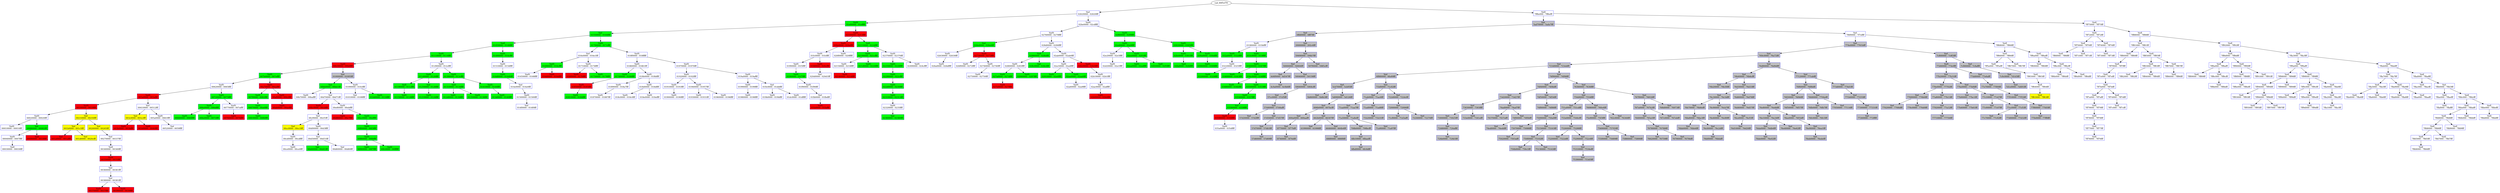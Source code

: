 /* Pid:   1028 */
digraph processtree {
graph [rankdir = "TB"];
vad_80f5cf78 -> vad_ff157280
vad_ff157280 [label = "{ Vad \n02620000 - 02620fff }"shape = "record" color = "blue" style = "filled" fillcolor = "white"];
vad_ff157280 -> vad_ff29d378
vad_ff29d378 [label = "{ VadS\n01e00000 - 01efffff }"shape = "record" color = "blue" style = "filled" fillcolor = "green"];
vad_ff29d378 -> vad_ff22dd50
vad_ff22dd50 [label = "{ Vad \n01550000 - 0164ffff }"shape = "record" color = "blue" style = "filled" fillcolor = "green"];
vad_ff22dd50 -> vad_80fccb40
vad_80fccb40 [label = "{ Vadl\n01450000 - 0148ffff }"shape = "record" color = "blue" style = "filled" fillcolor = "green"];
vad_80fccb40 -> vad_80f647c8
vad_80f647c8 [label = "{ VadS\n01110000 - 0114ffff }"shape = "record" color = "blue" style = "filled" fillcolor = "green"];
vad_80f647c8 -> vad_ff395f40
vad_ff395f40 [label = "{ VadS\n00b30000 - 00b6ffff }"shape = "record" color = "blue" style = "filled" fillcolor = "red"];
vad_ff395f40 -> vad_80f28098
vad_80f28098 [label = "{ VadS\n007b0000 - 007effff }"shape = "record" color = "blue" style = "filled" fillcolor = "green"];
vad_80f28098 -> vad_80f30b90
vad_80f30b90 [label = "{ VadS\n00620000 - 0065ffff }"shape = "record" color = "blue" style = "filled" fillcolor = "white"];
vad_80f30b90 -> vad_810045d8
vad_810045d8 [label = "{ VadS\n003a0000 - 003affff }"shape = "record" color = "blue" style = "filled" fillcolor = "red"];
vad_810045d8 -> vad_80f79278
vad_80f79278 [label = "{ VadS\n00190000 - 0019ffff }"shape = "record" color = "blue" style = "filled" fillcolor = "red"];
vad_80f79278 -> vad_80f66288
vad_80f66288 [label = "{ VadS\n00020000 - 00020fff }"shape = "record" color = "blue" style = "filled" fillcolor = "white"];
vad_80f66288 -> vad_80f664a0
vad_80f664a0 [label = "{ VadS\n00010000 - 00010fff }"shape = "record" color = "blue" style = "filled" fillcolor = "white"];
vad_80f66288 -> vad_ff2a3c18
vad_ff2a3c18 [label = "{ Vad \n00080000 - 00082fff }"shape = "record" color = "blue" style = "filled" fillcolor = "green"];
vad_ff2a3c18 -> vad_80f66720
vad_80f66720 [label = "{ VadS\n00040000 - 0007ffff }"shape = "record" color = "blue" style = "filled" fillcolor = "white"];
vad_80f66720 -> vad_ff200e10
vad_ff200e10 [label = "{ Vadl\n00030000 - 00030fff }"shape = "record" color = "blue" style = "filled" fillcolor = "white"];
vad_ff2a3c18 -> vad_ff36d608
vad_ff36d608 [label = "{ Vadl\n00090000 - 0018ffff }"shape = "record" color = "blue" style = "filled" fillcolor = "red"];
vad_80f79278 -> vad_ff1f2bf0
vad_ff1f2bf0 [label = "{ Vad \n00210000 - 00250fff }"shape = "record" color = "blue" style = "filled" fillcolor = "yellow"];
vad_ff1f2bf0 -> vad_ff1f2d00
vad_ff1f2d00 [label = "{ Vad \n001b0000 - 001c5fff }"shape = "record" color = "blue" style = "filled" fillcolor = "yellow"];
vad_ff1f2d00 -> vad_80f75380
vad_80f75380 [label = "{ Vad \n001a0000 - 001affff }"shape = "record" color = "blue" style = "filled" fillcolor = "red"];
vad_ff1f2d00 -> vad_ff1f2cd0
vad_ff1f2cd0 [label = "{ Vad \n001d0000 - 0020cfff }"shape = "record" color = "blue" style = "filled" fillcolor = "yellow"];
vad_ff1f2bf0 -> vad_ff1f2bc0
vad_ff1f2bc0 [label = "{ Vad \n00260000 - 00265fff }"shape = "record" color = "blue" style = "filled" fillcolor = "yellow"];
vad_ff1f2bc0 -> vad_ff200fd8
vad_ff200fd8 [label = "{ Vad \n00270000 - 00337fff }"shape = "record" color = "blue" style = "filled" fillcolor = "white"];
vad_ff200fd8 -> vad_ff200d90
vad_ff200d90 [label = "{ Vadl\n00340000 - 00340fff }"shape = "record" color = "blue" style = "filled" fillcolor = "white"];
vad_ff200d90 -> vad_80f79b38
vad_80f79b38 [label = "{ VadS\n00350000 - 0035ffff }"shape = "record" color = "blue" style = "filled" fillcolor = "red"];
vad_80f79b38 -> vad_ff200ba8
vad_ff200ba8 [label = "{ Vad \n00360000 - 00361fff }"shape = "record" color = "blue" style = "filled" fillcolor = "white"];
vad_ff200ba8 -> vad_ff207de8
vad_ff207de8 [label = "{ Vad \n00380000 - 00381fff }"shape = "record" color = "blue" style = "filled" fillcolor = "white"];
vad_ff207de8 -> vad_80f79820
vad_80f79820 [label = "{ VadS\n00370000 - 0037ffff }"shape = "record" color = "blue" style = "filled" fillcolor = "red"];
vad_ff207de8 -> vad_810c9fc0
vad_810c9fc0 [label = "{ VadS\n00390000 - 0039ffff }"shape = "record" color = "blue" style = "filled" fillcolor = "red"];
vad_810045d8 -> vad_ff200fa8
vad_ff200fa8 [label = "{ Vad \n00410000 - 00512fff }"shape = "record" color = "blue" style = "filled" fillcolor = "white"];
vad_ff200fa8 -> vad_ff200e50
vad_ff200e50 [label = "{ Vad \n003c0000 - 003c2fff }"shape = "record" color = "blue" style = "filled" fillcolor = "yellow"];
vad_ff200e50 -> vad_81004400
vad_81004400 [label = "{ VadS\n003b0000 - 003bffff }"shape = "record" color = "blue" style = "filled" fillcolor = "red"];
vad_ff200e50 -> vad_81004398
vad_81004398 [label = "{ VadS\n003d0000 - 0040ffff }"shape = "record" color = "blue" style = "filled" fillcolor = "red"];
vad_ff200fa8 -> vad_80f66148
vad_80f66148 [label = "{ VadS\n005a0000 - 0061ffff }"shape = "record" color = "blue" style = "filled" fillcolor = "white"];
vad_80f66148 -> vad_ff200d48
vad_ff200d48 [label = "{ Vad \n00520000 - 0059ffff }"shape = "record" color = "blue" style = "filled" fillcolor = "white"];
vad_80f30b90 -> vad_80ef8ad0
vad_80ef8ad0 [label = "{ VadS\n00720000 - 0075ffff }"shape = "record" color = "blue" style = "filled" fillcolor = "green"];
vad_80ef8ad0 -> vad_80f304f0
vad_80f304f0 [label = "{ VadS\n006a0000 - 006dffff }"shape = "record" color = "blue" style = "filled" fillcolor = "green"];
vad_80f304f0 -> vad_80f30708
vad_80f30708 [label = "{ VadS\n00660000 - 0069ffff }"shape = "record" color = "blue" style = "filled" fillcolor = "green"];
vad_80f304f0 -> vad_810276a8
vad_810276a8 [label = "{ VadS\n006e0000 - 0071ffff }"shape = "record" color = "blue" style = "filled" fillcolor = "green"];
vad_80ef8ad0 -> vad_80f2a830
vad_80f2a830 [label = "{ VadS\n00770000 - 007affff }"shape = "record" color = "blue" style = "filled" fillcolor = "white"];
vad_80f2a830 -> vad_80f63228
vad_80f63228 [label = "{ VadS\n00760000 - 0076ffff }"shape = "record" color = "blue" style = "filled" fillcolor = "red"];
vad_80f28098 -> vad_80fee180
vad_80fee180 [label = "{ VadS\n00a70000 - 00aaffff }"shape = "record" color = "blue" style = "filled" fillcolor = "red"];
vad_80fee180 -> vad_80fa5108
vad_80fa5108 [label = "{ VadS\n007f0000 - 0082ffff }"shape = "record" color = "blue" style = "filled" fillcolor = "green"];
vad_80fa5108 -> vad_ff3a6108
vad_ff3a6108 [label = "{ VadS\n00870000 - 00a6ffff }"shape = "record" color = "blue" style = "filled" fillcolor = "green"];
vad_ff3a6108 -> vad_ff3801e0
vad_ff3801e0 [label = "{ VadS\n00830000 - 0086ffff }"shape = "record" color = "blue" style = "filled" fillcolor = "green"];
vad_80fee180 -> vad_80fa8448
vad_80fa8448 [label = "{ VadS\n00af0000 - 00b2ffff }"shape = "record" color = "blue" style = "filled" fillcolor = "red"];
vad_80fa8448 -> vad_80fcf5f0
vad_80fcf5f0 [label = "{ VadS\n00ab0000 - 00aeffff }"shape = "record" color = "blue" style = "filled" fillcolor = "red"];
vad_ff395f40 -> vad_ff2a3ab0
vad_ff2a3ab0 [label = "{ Vad \n01000000 - 01005fff }"shape = "record" color = "blue" style = "filled" fillcolor = "gray"];
vad_ff2a3ab0 -> vad_ff210da8
vad_ff210da8 [label = "{ Vad \n00bb0000 - 00bb1fff }"shape = "record" color = "blue" style = "filled" fillcolor = "green"];
vad_ff210da8 -> vad_80fa3460
vad_80fa3460 [label = "{ VadS\n00b70000 - 00baffff }"shape = "record" color = "blue" style = "filled" fillcolor = "white"];
vad_ff210da8 -> vad_ff209b20
vad_ff209b20 [label = "{ Vad \n00d70000 - 00d71fff }"shape = "record" color = "blue" style = "filled" fillcolor = "white"];
vad_ff209b20 -> vad_ff291210
vad_ff291210 [label = "{ VadS\n00bc0000 - 00cbffff }"shape = "record" color = "blue" style = "filled" fillcolor = "red"];
vad_ff291210 -> vad_ff210810
vad_ff210810 [label = "{ Vad \n00cf0000 - 00cf1fff }"shape = "record" color = "blue" style = "filled" fillcolor = "white"];
vad_ff210810 -> vad_ff1f5660
vad_ff1f5660 [label = "{ Vad \n00cc0000 - 00cc5fff }"shape = "record" color = "blue" style = "filled" fillcolor = "yellow"];
vad_ff1f5660 -> vad_ff3c0d78
vad_ff3c0d78 [label = "{ VadS\n00cd0000 - 00cdffff }"shape = "record" color = "blue" style = "filled" fillcolor = "white"];
vad_ff3c0d78 -> vad_81027d40
vad_81027d40 [label = "{ VadS\n00ce0000 - 00ce0fff }"shape = "record" color = "blue" style = "filled" fillcolor = "white"];
vad_ff210810 -> vad_ff3a20f0
vad_ff3a20f0 [label = "{ VadS\n00d00000 - 00d3ffff }"shape = "record" color = "blue" style = "filled" fillcolor = "white"];
vad_ff3a20f0 -> vad_ff3b7cb0
vad_ff3b7cb0 [label = "{ Vad \n00d50000 - 00d51fff }"shape = "record" color = "blue" style = "filled" fillcolor = "white"];
vad_ff3b7cb0 -> vad_80f67448
vad_80f67448 [label = "{ Vad \n00d40000 - 00d41fff }"shape = "record" color = "blue" style = "filled" fillcolor = "green"];
vad_ff3b7cb0 -> vad_80fce670
vad_80fce670 [label = "{ Vad \n00d60000 - 00d60fff }"shape = "record" color = "blue" style = "filled" fillcolor = "white"];
vad_ff209b20 -> vad_80ff0c48
vad_80ff0c48 [label = "{ VadS\n00e80000 - 00ebffff }"shape = "record" color = "blue" style = "filled" fillcolor = "white"];
vad_80ff0c48 -> vad_80faa890
vad_80faa890 [label = "{ VadS\n00d80000 - 00e7ffff }"shape = "record" color = "blue" style = "filled" fillcolor = "red"];
vad_80ff0c48 -> vad_ff39db38
vad_ff39db38 [label = "{ VadS\n00ec0000 - 00efffff }"shape = "record" color = "blue" style = "filled" fillcolor = "green"];
vad_ff39db38 -> vad_ff2ac760
vad_ff2ac760 [label = "{ VadS\n00f00000 - 00f3ffff }"shape = "record" color = "blue" style = "filled" fillcolor = "green"];
vad_ff2ac760 -> vad_ff2ab430
vad_ff2ab430 [label = "{ VadS\n00f80000 - 00fbffff }"shape = "record" color = "blue" style = "filled" fillcolor = "green"];
vad_ff2ab430 -> vad_ff278ac8
vad_ff278ac8 [label = "{ VadS\n00f40000 - 00f7ffff }"shape = "record" color = "blue" style = "filled" fillcolor = "green"];
vad_ff2ab430 -> vad_ff3b2b38
vad_ff3b2b38 [label = "{ VadS\n00fc0000 - 00ffffff }"shape = "record" color = "blue" style = "filled" fillcolor = "green"];
vad_ff2a3ab0 -> vad_ff2ab678
vad_ff2ab678 [label = "{ VadS\n01090000 - 010cffff }"shape = "record" color = "blue" style = "filled" fillcolor = "white"];
vad_ff2ab678 -> vad_ff224290
vad_ff224290 [label = "{ Vad \n01010000 - 0108ffff }"shape = "record" color = "blue" style = "filled" fillcolor = "white"];
vad_ff2ab678 -> vad_80f0b8b0
vad_80f0b8b0 [label = "{ VadS\n010d0000 - 0110ffff }"shape = "record" color = "blue" style = "filled" fillcolor = "green"];
vad_80f647c8 -> vad_ff225ce0
vad_ff225ce0 [label = "{ VadS\n01290000 - 012cffff }"shape = "record" color = "blue" style = "filled" fillcolor = "white"];
vad_ff225ce0 -> vad_ff3b5538
vad_ff3b5538 [label = "{ VadS\n011d0000 - 0120ffff }"shape = "record" color = "blue" style = "filled" fillcolor = "green"];
vad_ff3b5538 -> vad_ff1d77d8
vad_ff1d77d8 [label = "{ Vadl\n01190000 - 011cffff }"shape = "record" color = "blue" style = "filled" fillcolor = "green"];
vad_ff1d77d8 -> vad_ff2acbb8
vad_ff2acbb8 [label = "{ VadS\n01150000 - 0118ffff }"shape = "record" color = "blue" style = "filled" fillcolor = "green"];
vad_ff3b5538 -> vad_ff1fecd0
vad_ff1fecd0 [label = "{ Vad \n01250000 - 0128ffff }"shape = "record" color = "blue" style = "filled" fillcolor = "green"];
vad_ff1fecd0 -> vad_ff25b628
vad_ff25b628 [label = "{ VadS\n01210000 - 0124ffff }"shape = "record" color = "blue" style = "filled" fillcolor = "green"];
vad_ff225ce0 -> vad_81027b00
vad_81027b00 [label = "{ VadS\n01390000 - 013cffff }"shape = "record" color = "blue" style = "filled" fillcolor = "green"];
vad_81027b00 -> vad_ff128eb8
vad_ff128eb8 [label = "{ Vadl\n01310000 - 0134ffff }"shape = "record" color = "blue" style = "filled" fillcolor = "green"];
vad_ff128eb8 -> vad_ff259720
vad_ff259720 [label = "{ VadS\n012d0000 - 0130ffff }"shape = "record" color = "blue" style = "filled" fillcolor = "green"];
vad_ff128eb8 -> vad_80f71f40
vad_80f71f40 [label = "{ VadS\n01350000 - 0138ffff }"shape = "record" color = "blue" style = "filled" fillcolor = "green"];
vad_81027b00 -> vad_80f09c78
vad_80f09c78 [label = "{ VadS\n01410000 - 0144ffff }"shape = "record" color = "blue" style = "filled" fillcolor = "green"];
vad_80f09c78 -> vad_ff397950
vad_ff397950 [label = "{ VadS\n013d0000 - 0140ffff }"shape = "record" color = "blue" style = "filled" fillcolor = "green"];
vad_80fccb40 -> vad_ff230628
vad_ff230628 [label = "{ VadS\n01490000 - 014cffff }"shape = "record" color = "blue" style = "filled" fillcolor = "green"];
vad_ff230628 -> vad_ff246628
vad_ff246628 [label = "{ VadS\n01510000 - 0154ffff }"shape = "record" color = "blue" style = "filled" fillcolor = "white"];
vad_ff246628 -> vad_ff213418
vad_ff213418 [label = "{ VadS\n014d0000 - 014d0fff }"shape = "record" color = "blue" style = "filled" fillcolor = "green"];
vad_ff213418 -> vad_ff148618
vad_ff148618 [label = "{ Vad \n014e0000 - 014e0fff }"shape = "record" color = "blue" style = "filled" fillcolor = "white"];
vad_ff148618 -> vad_ff20ae60
vad_ff20ae60 [label = "{ VadS\n01500000 - 01500fff }"shape = "record" color = "blue" style = "filled" fillcolor = "white"];
vad_ff20ae60 -> vad_ff1e3d70
vad_ff1e3d70 [label = "{ Vad \n014f0000 - 014f0fff }"shape = "record" color = "blue" style = "filled" fillcolor = "white"];
vad_ff22dd50 -> vad_ff37e1a8
vad_ff37e1a8 [label = "{ VadS\n01790000 - 017cffff }"shape = "record" color = "blue" style = "filled" fillcolor = "green"];
vad_ff37e1a8 -> vad_80f27500
vad_80f27500 [label = "{ Vad \n016e0000 - 016e1fff }"shape = "record" color = "blue" style = "filled" fillcolor = "white"];
vad_80f27500 -> vad_ff214200
vad_ff214200 [label = "{ VadS\n01690000 - 016cffff }"shape = "record" color = "blue" style = "filled" fillcolor = "green"];
vad_ff214200 -> vad_ff2424a8
vad_ff2424a8 [label = "{ VadS\n01650000 - 0168ffff }"shape = "record" color = "blue" style = "filled" fillcolor = "white"];
vad_ff214200 -> vad_80fa90d0
vad_80fa90d0 [label = "{ VadS\n016d0000 - 016dffff }"shape = "record" color = "blue" style = "filled" fillcolor = "red"];
vad_80f27500 -> vad_ff22d218
vad_ff22d218 [label = "{ VadS\n01710000 - 0174ffff }"shape = "record" color = "blue" style = "filled" fillcolor = "white"];
vad_ff22d218 -> vad_80f02dc8
vad_80f02dc8 [label = "{ VadS\n016f0000 - 0170ffff }"shape = "record" color = "blue" style = "filled" fillcolor = "red"];
vad_ff22d218 -> vad_ff263398
vad_ff263398 [label = "{ VadS\n01750000 - 0178ffff }"shape = "record" color = "blue" style = "filled" fillcolor = "green"];
vad_ff37e1a8 -> vad_ff241490
vad_ff241490 [label = "{ VadS\n018f0000 - 018fffff }"shape = "record" color = "blue" style = "filled" fillcolor = "white"];
vad_ff241490 -> vad_ff25d8b8
vad_ff25d8b8 [label = "{ VadS\n01860000 - 01861fff }"shape = "record" color = "blue" style = "filled" fillcolor = "white"];
vad_ff25d8b8 -> vad_ff249e78
vad_ff249e78 [label = "{ VadS\n017d0000 - 0180ffff }"shape = "record" color = "blue" style = "filled" fillcolor = "green"];
vad_ff249e78 -> vad_ff269628
vad_ff269628 [label = "{ VadS\n01850000 - 0185ffff }"shape = "record" color = "blue" style = "filled" fillcolor = "red"];
vad_ff269628 -> vad_ff3c54e0
vad_ff3c54e0 [label = "{ VadS\n01810000 - 0184ffff }"shape = "record" color = "blue" style = "filled" fillcolor = "green"];
vad_ff25d8b8 -> vad_ff247c48
vad_ff247c48 [label = "{ VadS\n018b0000 - 018bffff }"shape = "record" color = "blue" style = "filled" fillcolor = "white"];
vad_ff247c48 -> vad_ff268a50
vad_ff268a50 [label = "{ VadS\n01890000 - 018a7fff }"shape = "record" color = "blue" style = "filled" fillcolor = "white"];
vad_ff268a50 -> vad_ff269ed8
vad_ff269ed8 [label = "{ VadS\n01870000 - 01887fff }"shape = "record" color = "blue" style = "filled" fillcolor = "white"];
vad_ff247c48 -> vad_ff284ce0
vad_ff284ce0 [label = "{ VadS\n018d0000 - 018dffff }"shape = "record" color = "blue" style = "filled" fillcolor = "white"];
vad_ff284ce0 -> vad_ff23f8b8
vad_ff23f8b8 [label = "{ VadS\n018c0000 - 018c0fff }"shape = "record" color = "blue" style = "filled" fillcolor = "white"];
vad_ff284ce0 -> vad_ff2418f0
vad_ff2418f0 [label = "{ VadS\n018e0000 - 018effff }"shape = "record" color = "blue" style = "filled" fillcolor = "white"];
vad_ff241490 -> vad_ff280e78
vad_ff280e78 [label = "{ VadS\n01970000 - 01970fff }"shape = "record" color = "blue" style = "filled" fillcolor = "white"];
vad_ff280e78 -> vad_ff260398
vad_ff260398 [label = "{ VadS\n01920000 - 0192ffff }"shape = "record" color = "blue" style = "filled" fillcolor = "white"];
vad_ff260398 -> vad_ff242628
vad_ff242628 [label = "{ VadS\n01910000 - 0191ffff }"shape = "record" color = "blue" style = "filled" fillcolor = "white"];
vad_ff242628 -> vad_ff260ce0
vad_ff260ce0 [label = "{ VadS\n01900000 - 0190ffff }"shape = "record" color = "blue" style = "filled" fillcolor = "white"];
vad_ff260398 -> vad_ff275a50
vad_ff275a50 [label = "{ VadS\n01940000 - 01957fff }"shape = "record" color = "blue" style = "filled" fillcolor = "white"];
vad_ff275a50 -> vad_ff270490
vad_ff270490 [label = "{ VadS\n01930000 - 01931fff }"shape = "record" color = "blue" style = "filled" fillcolor = "white"];
vad_ff275a50 -> vad_ff276398
vad_ff276398 [label = "{ VadS\n01960000 - 0196ffff }"shape = "record" color = "blue" style = "filled" fillcolor = "white"];
vad_ff280e78 -> vad_ff277be8
vad_ff277be8 [label = "{ VadS\n019a0000 - 019affff }"shape = "record" color = "blue" style = "filled" fillcolor = "white"];
vad_ff277be8 -> vad_ff280398
vad_ff280398 [label = "{ VadS\n01990000 - 0199ffff }"shape = "record" color = "blue" style = "filled" fillcolor = "white"];
vad_ff280398 -> vad_ff280f38
vad_ff280f38 [label = "{ VadS\n01980000 - 0198ffff }"shape = "record" color = "blue" style = "filled" fillcolor = "white"];
vad_ff277be8 -> vad_ff2583b0
vad_ff2583b0 [label = "{ Vad \n019c0000 - 01dbffff }"shape = "record" color = "blue" style = "filled" fillcolor = "white"];
vad_ff2583b0 -> vad_ff276be8
vad_ff276be8 [label = "{ VadS\n019b0000 - 019bffff }"shape = "record" color = "blue" style = "filled" fillcolor = "white"];
vad_ff2583b0 -> vad_ff27a2f8
vad_ff27a2f8 [label = "{ VadS\n01dc0000 - 01dfffff }"shape = "record" color = "blue" style = "filled" fillcolor = "white"];
vad_ff29d378 -> vad_ff21b1a8
vad_ff21b1a8 [label = "{ VadS\n02100000 - 0213ffff }"shape = "record" color = "blue" style = "filled" fillcolor = "red"];
vad_ff21b1a8 -> vad_80f2d838
vad_80f2d838 [label = "{ VadS\n020e0000 - 020effff }"shape = "record" color = "blue" style = "filled" fillcolor = "red"];
vad_80f2d838 -> vad_ff2701a8
vad_ff2701a8 [label = "{ VadS\n01fc0000 - 01fcffff }"shape = "record" color = "blue" style = "filled" fillcolor = "white"];
vad_ff2701a8 -> vad_80f4e6f0
vad_80f4e6f0 [label = "{ VadS\n01f00000 - 01f3ffff }"shape = "record" color = "blue" style = "filled" fillcolor = "white"];
vad_80f4e6f0 -> vad_ff131b00
vad_ff131b00 [label = "{ VadS\n01f40000 - 01f7ffff }"shape = "record" color = "blue" style = "filled" fillcolor = "green"];
vad_ff131b00 -> vad_ff1442e8
vad_ff1442e8 [label = "{ VadS\n01f90000 - 01f90fff }"shape = "record" color = "blue" style = "filled" fillcolor = "white"];
vad_ff1442e8 -> vad_80f2d210
vad_80f2d210 [label = "{ Vad \n01fb0000 - 01fbdfff }"shape = "record" color = "blue" style = "filled" fillcolor = "white"];
vad_80f2d210 -> vad_81004880
vad_81004880 [label = "{ VadS\n01fa0000 - 01faffff }"shape = "record" color = "blue" style = "filled" fillcolor = "red"];
vad_ff2701a8 -> vad_ff202248
vad_ff202248 [label = "{ VadS\n01fd0000 - 020cffff }"shape = "record" color = "blue" style = "filled" fillcolor = "red"];
vad_ff202248 -> vad_ff1ea008
vad_ff1ea008 [label = "{ Vad \n020d0000 - 020d1fff }"shape = "record" color = "blue" style = "filled" fillcolor = "white"];
vad_80f2d838 -> vad_80f04ac0
vad_80f04ac0 [label = "{ VadS\n020f0000 - 020fffff }"shape = "record" color = "blue" style = "filled" fillcolor = "white"];
vad_ff21b1a8 -> vad_ff38e770
vad_ff38e770 [label = "{ Vadl\n02210000 - 0224ffff }"shape = "record" color = "blue" style = "filled" fillcolor = "green"];
vad_ff38e770 -> vad_ff252ad0
vad_ff252ad0 [label = "{ VadS\n02190000 - 021cffff }"shape = "record" color = "blue" style = "filled" fillcolor = "green"];
vad_ff252ad0 -> vad_80f73e40
vad_80f73e40 [label = "{ VadS\n02150000 - 0218ffff }"shape = "record" color = "blue" style = "filled" fillcolor = "white"];
vad_80f73e40 -> vad_80ffce80
vad_80ffce80 [label = "{ VadS\n02140000 - 0214ffff }"shape = "record" color = "blue" style = "filled" fillcolor = "red"];
vad_ff252ad0 -> vad_80f06608
vad_80f06608 [label = "{ VadS\n021d0000 - 0220ffff }"shape = "record" color = "blue" style = "filled" fillcolor = "green"];
vad_ff38e770 -> vad_80fb8fa8
vad_80fb8fa8 [label = "{ VadS\n02370000 - 02370fff }"shape = "record" color = "blue" style = "filled" fillcolor = "white"];
vad_80fb8fa8 -> vad_ff157468
vad_ff157468 [label = "{ VadS\n02250000 - 0228ffff }"shape = "record" color = "blue" style = "filled" fillcolor = "green"];
vad_ff157468 -> vad_ff2166a8
vad_ff2166a8 [label = "{ VadS\n02290000 - 022cffff }"shape = "record" color = "blue" style = "filled" fillcolor = "green"];
vad_ff2166a8 -> vad_ff1fc0a8
vad_ff1fc0a8 [label = "{ VadS\n022d0000 - 0230ffff }"shape = "record" color = "blue" style = "filled" fillcolor = "green"];
vad_ff1fc0a8 -> vad_ff144910
vad_ff144910 [label = "{ VadS\n02310000 - 02313fff }"shape = "record" color = "blue" style = "filled" fillcolor = "green"];
vad_ff144910 -> vad_ff2735d8
vad_ff2735d8 [label = "{ VadS\n02320000 - 0235ffff }"shape = "record" color = "blue" style = "filled" fillcolor = "white"];
vad_ff2735d8 -> vad_ff285d78
vad_ff285d78 [label = "{ Vad \n02360000 - 02360fff }"shape = "record" color = "blue" style = "filled" fillcolor = "green"];
vad_80fb8fa8 -> vad_80f7b5e8
vad_80f7b5e8 [label = "{ VadS\n02490000 - 024cffff }"shape = "record" color = "blue" style = "filled" fillcolor = "white"];
vad_ff157280 -> vad_80fb6a18
vad_80fb6a18 [label = "{ VadS\n02be0000 - 02cdffff }"shape = "record" color = "blue" style = "filled" fillcolor = "white"];
vad_80fb6a18 -> vad_ff1595e8
vad_ff1595e8 [label = "{ VadS\n02760000 - 0279ffff }"shape = "record" color = "blue" style = "filled" fillcolor = "white"];
vad_ff1595e8 -> vad_ff149b28
vad_ff149b28 [label = "{ Vad \n026e0000 - 026e0fff }"shape = "record" color = "blue" style = "filled" fillcolor = "green"];
vad_ff149b28 -> vad_ff28d368
vad_ff28d368 [label = "{ VadS\n02630000 - 02630fff }"shape = "record" color = "blue" style = "filled" fillcolor = "white"];
vad_ff28d368 -> vad_ff291238
vad_ff291238 [label = "{ VadS\n026a0000 - 026dffff }"shape = "record" color = "blue" style = "filled" fillcolor = "white"];
vad_ff149b28 -> vad_ff1d7988
vad_ff1d7988 [label = "{ VadS\n02730000 - 0273ffff }"shape = "record" color = "blue" style = "filled" fillcolor = "red"];
vad_ff1d7988 -> vad_ff223d80
vad_ff223d80 [label = "{ VadS\n026f0000 - 0272ffff }"shape = "record" color = "blue" style = "filled" fillcolor = "white"];
vad_ff1d7988 -> vad_ff24f7c0
vad_ff24f7c0 [label = "{ VadS\n02740000 - 02740fff }"shape = "record" color = "blue" style = "filled" fillcolor = "white"];
vad_ff24f7c0 -> vad_80f2d1f0
vad_80f2d1f0 [label = "{ VadS\n02750000 - 02750fff }"shape = "record" color = "blue" style = "filled" fillcolor = "white"];
vad_ff1595e8 -> vad_ff28e600
vad_ff28e600 [label = "{ VadS\n028d0000 - 0290ffff }"shape = "record" color = "blue" style = "filled" fillcolor = "white"];
vad_ff28e600 -> vad_ff229168
vad_ff229168 [label = "{ Vadl\n02880000 - 028bffff }"shape = "record" color = "blue" style = "filled" fillcolor = "green"];
vad_ff229168 -> vad_ffafb788
vad_ffafb788 [label = "{ VadS\n02800000 - 0283ffff }"shape = "record" color = "blue" style = "filled" fillcolor = "white"];
vad_ffafb788 -> vad_ff131a60
vad_ff131a60 [label = "{ VadS\n027a0000 - 027dffff }"shape = "record" color = "blue" style = "filled" fillcolor = "green"];
vad_ff131a60 -> vad_80fbaf00
vad_80fbaf00 [label = "{ VadS\n027e0000 - 027fffff }"shape = "record" color = "blue" style = "filled" fillcolor = "red"];
vad_ffafb788 -> vad_810048e8
vad_810048e8 [label = "{ VadS\n02840000 - 0287ffff }"shape = "record" color = "blue" style = "filled" fillcolor = "green"];
vad_ff229168 -> vad_ff13b740
vad_ff13b740 [label = "{ Vad \n028c0000 - 028c0fff }"shape = "record" color = "blue" style = "filled" fillcolor = "green"];
vad_ff28e600 -> vad_ff1d8f38
vad_ff1d8f38 [label = "{ VadS\n02ab0000 - 02ab0fff }"shape = "record" color = "blue" style = "filled" fillcolor = "white"];
vad_ff1d8f38 -> vad_80f097c8
vad_80f097c8 [label = "{ VadS\n02a10000 - 02a4ffff }"shape = "record" color = "blue" style = "filled" fillcolor = "white"];
vad_80f097c8 -> vad_80f79da0
vad_80f79da0 [label = "{ VadS\n02910000 - 02a0ffff }"shape = "record" color = "blue" style = "filled" fillcolor = "green"];
vad_80f097c8 -> vad_ff2120a8
vad_ff2120a8 [label = "{ VadS\n02aa0000 - 02aa0fff }"shape = "record" color = "blue" style = "filled" fillcolor = "green"];
vad_ff2120a8 -> vad_80f75610
vad_80f75610 [label = "{ VadS\n02a60000 - 02a9ffff }"shape = "record" color = "blue" style = "filled" fillcolor = "white"];
vad_ff1d8f38 -> vad_ff2abaa8
vad_ff2abaa8 [label = "{ VadS\n02b20000 - 02b5ffff }"shape = "record" color = "blue" style = "filled" fillcolor = "red"];
vad_ff2abaa8 -> vad_ff1f69b8
vad_ff1f69b8 [label = "{ VadS\n02b10000 - 02b1ffff }"shape = "record" color = "blue" style = "filled" fillcolor = "white"];
vad_ff1f69b8 -> vad_ffafb720
vad_ffafb720 [label = "{ VadS\n02ac0000 - 02afffff }"shape = "record" color = "blue" style = "filled" fillcolor = "white"];
vad_ffafb720 -> vad_ff215ef8
vad_ff215ef8 [label = "{ VadS\n02b00000 - 02b0ffff }"shape = "record" color = "blue" style = "filled" fillcolor = "red"];
vad_80fb6a18 -> vad_ff390228
vad_ff390228 [label = "{ VadS\n02f60000 - 02f9ffff }"shape = "record" color = "blue" style = "filled" fillcolor = "green"];
vad_ff390228 -> vad_ff3931d8
vad_ff3931d8 [label = "{ VadS\n02e60000 - 02e9ffff }"shape = "record" color = "blue" style = "filled" fillcolor = "green"];
vad_ff3931d8 -> vad_ff26a530
vad_ff26a530 [label = "{ VadS\n02e20000 - 02e5ffff }"shape = "record" color = "blue" style = "filled" fillcolor = "white"];
vad_ff26a530 -> vad_ff1db428
vad_ff1db428 [label = "{ VadS\n02d20000 - 02e1ffff }"shape = "record" color = "blue" style = "filled" fillcolor = "white"];
vad_ff3931d8 -> vad_ff2598b8
vad_ff2598b8 [label = "{ VadS\n02ee0000 - 02f1ffff }"shape = "record" color = "blue" style = "filled" fillcolor = "green"];
vad_ff2598b8 -> vad_80f02f78
vad_80f02f78 [label = "{ VadS\n02ea0000 - 02edffff }"shape = "record" color = "blue" style = "filled" fillcolor = "green"];
vad_ff2598b8 -> vad_ff14f6c8
vad_ff14f6c8 [label = "{ Vadl\n02f20000 - 02f5ffff }"shape = "record" color = "blue" style = "filled" fillcolor = "green"];
vad_ff390228 -> vad_81023770
vad_81023770 [label = "{ VadS\n03020000 - 0305ffff }"shape = "record" color = "blue" style = "filled" fillcolor = "green"];
vad_81023770 -> vad_ff288908
vad_ff288908 [label = "{ VadS\n02fe0000 - 0301ffff }"shape = "record" color = "blue" style = "filled" fillcolor = "green"];
vad_ff288908 -> vad_ff134c30
vad_ff134c30 [label = "{ Vadl\n02fa0000 - 02fdffff }"shape = "record" color = "blue" style = "filled" fillcolor = "green"];
vad_81023770 -> vad_ff2218b8
vad_ff2218b8 [label = "{ VadS\n030a0000 - 030dffff }"shape = "record" color = "blue" style = "filled" fillcolor = "green"];
vad_ff2218b8 -> vad_80f64480
vad_80f64480 [label = "{ VadS\n03060000 - 0309ffff }"shape = "record" color = "blue" style = "filled" fillcolor = "green"];
vad_80f5cf78 -> vad_ff1f3278
vad_ff1f3278 [label = "{ Vadl\n7ff6e000 - 7ff6efff }"shape = "record" color = "blue" style = "filled" fillcolor = "white"];
vad_ff1f3278 -> vad_ff200e80
vad_ff200e80 [label = "{ Vad \n5ad70000 - 5ada7fff }"shape = "record" color = "blue" style = "filled" fillcolor = "gray"];
vad_ff200e80 -> vad_80f69370
vad_80f69370 [label = "{ Vad \n0ffd0000 - 0fff7fff }"shape = "record" color = "blue" style = "filled" fillcolor = "gray"];
vad_80f69370 -> vad_ff3990b8
vad_ff3990b8 [label = "{ VadS\n03380000 - 033bffff }"shape = "record" color = "blue" style = "filled" fillcolor = "white"];
vad_ff3990b8 -> vad_80ef7420
vad_80ef7420 [label = "{ VadS\n032a0000 - 032dffff }"shape = "record" color = "blue" style = "filled" fillcolor = "green"];
vad_80ef7420 -> vad_80f55930
vad_80f55930 [label = "{ VadS\n03220000 - 0325ffff }"shape = "record" color = "blue" style = "filled" fillcolor = "white"];
vad_80f55930 -> vad_80f02958
vad_80f02958 [label = "{ VadS\n03260000 - 0329ffff }"shape = "record" color = "blue" style = "filled" fillcolor = "green"];
vad_ff3990b8 -> vad_80f6fda0
vad_80f6fda0 [label = "{ VadS\n033c0000 - 033fffff }"shape = "record" color = "blue" style = "filled" fillcolor = "green"];
vad_80f6fda0 -> vad_ff1fef78
vad_ff1fef78 [label = "{ VadS\n03440000 - 0347ffff }"shape = "record" color = "blue" style = "filled" fillcolor = "green"];
vad_ff1fef78 -> vad_ff20bb88
vad_ff20bb88 [label = "{ VadS\n03400000 - 0343ffff }"shape = "record" color = "blue" style = "filled" fillcolor = "green"];
vad_ff1fef78 -> vad_ff3921d8
vad_ff3921d8 [label = "{ VadS\n034c0000 - 034fffff }"shape = "record" color = "blue" style = "filled" fillcolor = "green"];
vad_ff3921d8 -> vad_ff29d190
vad_ff29d190 [label = "{ VadS\n03480000 - 034bffff }"shape = "record" color = "blue" style = "filled" fillcolor = "green"];
vad_ff3921d8 -> vad_80f08080
vad_80f08080 [label = "{ VadS\n03500000 - 0353ffff }"shape = "record" color = "blue" style = "filled" fillcolor = "green"];
vad_80f08080 -> vad_ff263430
vad_ff263430 [label = "{ VadS\n03540000 - 0357ffff }"shape = "record" color = "blue" style = "filled" fillcolor = "green"];
vad_ff263430 -> vad_ff386f40
vad_ff386f40 [label = "{ Vad \n03580000 - 0358ffff }"shape = "record" color = "blue" style = "filled" fillcolor = "green"];
vad_ff386f40 -> vad_80feb788
vad_80feb788 [label = "{ VadS\n03590000 - 0359ffff }"shape = "record" color = "blue" style = "filled" fillcolor = "red"];
vad_80feb788 -> vad_80f2b768
vad_80f2b768 [label = "{ VadS\n035a0000 - 035dffff }"shape = "record" color = "blue" style = "filled" fillcolor = "white"];
vad_80f69370 -> vad_ff207820
vad_ff207820 [label = "{ Vad \n20000000 - 202c4fff }"shape = "record" color = "blue" style = "filled" fillcolor = "gray"];
vad_ff207820 -> vad_80f02f98
vad_80f02f98 [label = "{ Vad \n59490000 - 594b7fff }"shape = "record" color = "blue" style = "filled" fillcolor = "gray"];
vad_80f02f98 -> vad_ff1fcfd8
vad_ff1fcfd8 [label = "{ Vad \n50000000 - 50004fff }"shape = "record" color = "blue" style = "filled" fillcolor = "gray"];
vad_ff1fcfd8 -> vad_ff2088a8
vad_ff2088a8 [label = "{ Vad \n4d4f0000 - 4d547fff }"shape = "record" color = "blue" style = "filled" fillcolor = "gray"];
vad_ff2088a8 -> vad_ff253568
vad_ff253568 [label = "{ Vad \n4c0a0000 - 4c0b6fff }"shape = "record" color = "blue" style = "filled" fillcolor = "gray"];
vad_ff1fcfd8 -> vad_ff208908
vad_ff208908 [label = "{ Vad \n50040000 - 50158fff }"shape = "record" color = "blue" style = "filled" fillcolor = "gray"];
vad_ff208908 -> vad_ff29d910
vad_ff29d910 [label = "{ Vad \n50640000 - 5064cfff }"shape = "record" color = "blue" style = "filled" fillcolor = "gray"];
vad_ff29d910 -> vad_ff215fd8
vad_ff215fd8 [label = "{ Vad \n57cc0000 - 57cf5fff }"shape = "record" color = "blue" style = "filled" fillcolor = "gray"];
vad_ff215fd8 -> vad_ff2a9048
vad_ff2a9048 [label = "{ Vad \n57d40000 - 57d4afff }"shape = "record" color = "blue" style = "filled" fillcolor = "gray"];
vad_ff2a9048 -> vad_80ef7318
vad_80ef7318 [label = "{ Vad \n57d20000 - 57d2ffff }"shape = "record" color = "blue" style = "filled" fillcolor = "gray"];
vad_ff2a9048 -> vad_ff1fce50
vad_ff1fce50 [label = "{ Vad \n57d50000 - 57d57fff }"shape = "record" color = "blue" style = "filled" fillcolor = "gray"];
vad_ff1fce50 -> vad_80f316b8
vad_80f316b8 [label = "{ Vad \n57d70000 - 57db5fff }"shape = "record" color = "blue" style = "filled" fillcolor = "gray"];
vad_80f316b8 -> vad_ff3a5090
vad_ff3a5090 [label = "{ Vad \n57d60000 - 57d69fff }"shape = "record" color = "blue" style = "filled" fillcolor = "gray"];
vad_80f02f98 -> vad_ff149328
vad_ff149328 [label = "{ Vad \n597f0000 - 5985cfff }"shape = "record" color = "blue" style = "filled" fillcolor = "gray"];
vad_ff200e80 -> vad_ff1f2d60
vad_ff1f2d60 [label = "{ Vad \n7f6f0000 - 7f7effff }"shape = "record" color = "blue" style = "filled" fillcolor = "white"];
vad_ff1f2d60 -> vad_ff1f2a40
vad_ff1f2a40 [label = "{ Vad \n774e0000 - 7761bfff }"shape = "record" color = "blue" style = "filled" fillcolor = "gray"];
vad_ff1f2a40 -> vad_ff200eb0
vad_ff200eb0 [label = "{ Vad \n769c0000 - 76a72fff }"shape = "record" color = "blue" style = "filled" fillcolor = "gray"];
vad_ff200eb0 -> vad_ff21d9c0
vad_ff21d9c0 [label = "{ Vad \n723d0000 - 723ebfff }"shape = "record" color = "blue" style = "filled" fillcolor = "gray"];
vad_ff21d9c0 -> vad_80f75418
vad_80f75418 [label = "{ Vad \n6f880000 - 6fa49fff }"shape = "record" color = "blue" style = "filled" fillcolor = "gray"];
vad_80f75418 -> vad_ff1f2b30
vad_ff1f2b30 [label = "{ Vad \n5cb70000 - 5cb95fff }"shape = "record" color = "blue" style = "filled" fillcolor = "gray"];
vad_ff1f2b30 -> vad_ff291ab8
vad_ff291ab8 [label = "{ Vad \n5b860000 - 5b8b3fff }"shape = "record" color = "blue" style = "filled" fillcolor = "gray"];
vad_ff1f2b30 -> vad_ff2009f0
vad_ff2009f0 [label = "{ Vad \n5d090000 - 5d126fff }"shape = "record" color = "blue" style = "filled" fillcolor = "gray"];
vad_ff2009f0 -> vad_ff29bda8
vad_ff29bda8 [label = "{ Vad \n606b0000 - 607bcfff }"shape = "record" color = "blue" style = "filled" fillcolor = "gray"];
vad_ff29bda8 -> vad_ff225240
vad_ff225240 [label = "{ Vad \n600a0000 - 600aafff }"shape = "record" color = "blue" style = "filled" fillcolor = "gray"];
vad_ff225240 -> vad_ff1498a0
vad_ff1498a0 [label = "{ Vad \n5f770000 - 5f77bfff }"shape = "record" color = "blue" style = "filled" fillcolor = "gray"];
vad_ff1498a0 -> vad_ff13c700
vad_ff13c700 [label = "{ Vad \n5f740000 - 5f74dfff }"shape = "record" color = "blue" style = "filled" fillcolor = "gray"];
vad_ff29bda8 -> vad_ff1f6150
vad_ff1f6150 [label = "{ Vad \n662b0000 - 66307fff }"shape = "record" color = "blue" style = "filled" fillcolor = "gray"];
vad_ff1f6150 -> vad_80fb1b30
vad_80fb1b30 [label = "{ Vad \n61990000 - 61998fff }"shape = "record" color = "blue" style = "filled" fillcolor = "gray"];
vad_ff1f6150 -> vad_ff2ab938
vad_ff2ab938 [label = "{ Vad \n66460000 - 664b4fff }"shape = "record" color = "blue" style = "filled" fillcolor = "gray"];
vad_ff2ab938 -> vad_ff29f328
vad_ff29f328 [label = "{ Vad \n688f0000 - 688f8fff }"shape = "record" color = "blue" style = "filled" fillcolor = "gray"];
vad_80f75418 -> vad_80f55d20
vad_80f55d20 [label = "{ Vad \n71bf0000 - 71c02fff }"shape = "record" color = "blue" style = "filled" fillcolor = "gray"];
vad_80f55d20 -> vad_ff2140e8
vad_ff2140e8 [label = "{ Vad \n71ab0000 - 71ac6fff }"shape = "record" color = "blue" style = "filled" fillcolor = "gray"];
vad_ff2140e8 -> vad_ff1e1b90
vad_ff1e1b90 [label = "{ Vad \n71aa0000 - 71aa7fff }"shape = "record" color = "blue" style = "filled" fillcolor = "gray"];
vad_ff1e1b90 -> vad_ff2a5148
vad_ff2a5148 [label = "{ Vad \n71a50000 - 71a8efff }"shape = "record" color = "blue" style = "filled" fillcolor = "gray"];
vad_ff2a5148 -> vad_ff201348
vad_ff201348 [label = "{ Vad \n708b0000 - 708bcfff }"shape = "record" color = "blue" style = "filled" fillcolor = "gray"];
vad_ff201348 -> vad_80f05120
vad_80f05120 [label = "{ Vad \n6fb10000 - 6fbaefff }"shape = "record" color = "blue" style = "filled" fillcolor = "gray"];
vad_80f05120 -> vad_80f08f48
vad_80f08f48 [label = "{ Vad \n6fbd0000 - 6fc0dfff }"shape = "record" color = "blue" style = "filled" fillcolor = "gray"];
vad_ff2a5148 -> vad_ff1f60f0
vad_ff1f60f0 [label = "{ Vad \n71a90000 - 71a97fff }"shape = "record" color = "blue" style = "filled" fillcolor = "gray"];
vad_ff2140e8 -> vad_ff159550
vad_ff159550 [label = "{ Vad \n71ad0000 - 71ad8fff }"shape = "record" color = "blue" style = "filled" fillcolor = "gray"];
vad_ff159550 -> vad_80f5b8c8
vad_80f5b8c8 [label = "{ Vad \n71b20000 - 71b31fff }"shape = "record" color = "blue" style = "filled" fillcolor = "gray"];
vad_80f55d20 -> vad_80f7b530
vad_80f7b530 [label = "{ Vad \n722d0000 - 722dcfff }"shape = "record" color = "blue" style = "filled" fillcolor = "gray"];
vad_80f7b530 -> vad_80f6f410
vad_80f6f410 [label = "{ Vad \n72000000 - 72006fff }"shape = "record" color = "blue" style = "filled" fillcolor = "gray"];
vad_80f6f410 -> vad_80fb99a0
vad_80fb99a0 [label = "{ Vad \n71cf0000 - 71d3afff }"shape = "record" color = "blue" style = "filled" fillcolor = "gray"];
vad_80f6f410 -> vad_ff273ef8
vad_ff273ef8 [label = "{ Vad \n72240000 - 72274fff }"shape = "record" color = "blue" style = "filled" fillcolor = "gray"];
vad_ff21d9c0 -> vad_80ff4a60
vad_80ff4a60 [label = "{ Vad \n74f90000 - 74f98fff }"shape = "record" color = "blue" style = "filled" fillcolor = "gray"];
vad_80ff4a60 -> vad_ff263268
vad_ff263268 [label = "{ Vad \n74f40000 - 74f4bfff }"shape = "record" color = "blue" style = "filled" fillcolor = "gray"];
vad_ff263268 -> vad_80feb9f8
vad_80feb9f8 [label = "{ Vad \n73d20000 - 73d27fff }"shape = "record" color = "blue" style = "filled" fillcolor = "gray"];
vad_80feb9f8 -> vad_810051c8
vad_810051c8 [label = "{ Vad \n73030000 - 7303ffff }"shape = "record" color = "blue" style = "filled" fillcolor = "gray"];
vad_810051c8 -> vad_ff2088d8
vad_ff2088d8 [label = "{ Vad \n73000000 - 73025fff }"shape = "record" color = "blue" style = "filled" fillcolor = "gray"];
vad_ff2088d8 -> vad_ff216520
vad_ff216520 [label = "{ Vad \n72480000 - 724affff }"shape = "record" color = "blue" style = "filled" fillcolor = "gray"];
vad_ff216520 -> vad_ff2aa6c0
vad_ff2aa6c0 [label = "{ Vad \n724b0000 - 724b5fff }"shape = "record" color = "blue" style = "filled" fillcolor = "gray"];
vad_810051c8 -> vad_ff1354e8
vad_ff1354e8 [label = "{ Vadl\n733e0000 - 7341efff }"shape = "record" color = "blue" style = "filled" fillcolor = "gray"];
vad_80feb9f8 -> vad_80febce0
vad_80febce0 [label = "{ Vad \n74ad0000 - 74ad7fff }"shape = "record" color = "blue" style = "filled" fillcolor = "gray"];
vad_80febce0 -> vad_80f68628
vad_80f68628 [label = "{ Vad \n74370000 - 7437afff }"shape = "record" color = "blue" style = "filled" fillcolor = "gray"];
vad_80febce0 -> vad_ff1364d8
vad_ff1364d8 [label = "{ Vad \n74f00000 - 74f0bfff }"shape = "record" color = "blue" style = "filled" fillcolor = "gray"];
vad_ff1364d8 -> vad_ff1d8698
vad_ff1d8698 [label = "{ Vad \n74ed0000 - 74eddfff }"shape = "record" color = "blue" style = "filled" fillcolor = "gray"];
vad_ff263268 -> vad_ff22c3e8
vad_ff22c3e8 [label = "{ Vad \n74f50000 - 74f54fff }"shape = "record" color = "blue" style = "filled" fillcolor = "gray"];
vad_ff22c3e8 -> vad_80faf1f8
vad_80faf1f8 [label = "{ Vad \n74f80000 - 74f88fff }"shape = "record" color = "blue" style = "filled" fillcolor = "gray"];
vad_80ff4a60 -> vad_ff290a10
vad_ff290a10 [label = "{ Vad \n76360000 - 7636ffff }"shape = "record" color = "blue" style = "filled" fillcolor = "gray"];
vad_ff290a10 -> vad_ff1de668
vad_ff1de668 [label = "{ Vad \n754d0000 - 7554ffff }"shape = "record" color = "blue" style = "filled" fillcolor = "gray"];
vad_ff1de668 -> vad_80f68db8
vad_80f68db8 [label = "{ Vad \n751a0000 - 751cdfff }"shape = "record" color = "blue" style = "filled" fillcolor = "gray"];
vad_80f68db8 -> vad_ff3b6c38
vad_ff3b6c38 [label = "{ Vad \n75090000 - 750a9fff }"shape = "record" color = "blue" style = "filled" fillcolor = "gray"];
vad_ff3b6c38 -> vad_ff374920
vad_ff374920 [label = "{ Vad \n75070000 - 75088fff }"shape = "record" color = "blue" style = "filled" fillcolor = "gray"];
vad_ff374920 -> vad_ff157100
vad_ff157100 [label = "{ Vad \n75020000 - 7503afff }"shape = "record" color = "blue" style = "filled" fillcolor = "gray"];
vad_ff3b6c38 -> vad_ff208878
vad_ff208878 [label = "{ Vad \n75150000 - 75163fff }"shape = "record" color = "blue" style = "filled" fillcolor = "gray"];
vad_ff208878 -> vad_ff159580
vad_ff159580 [label = "{ Vad \n750f0000 - 75102fff }"shape = "record" color = "blue" style = "filled" fillcolor = "gray"];
vad_ff159580 -> vad_ff1594c0
vad_ff1594c0 [label = "{ Vad \n750b0000 - 750c1fff }"shape = "record" color = "blue" style = "filled" fillcolor = "gray"];
vad_ff159580 -> vad_ff159520
vad_ff159520 [label = "{ Vad \n75130000 - 75143fff }"shape = "record" color = "blue" style = "filled" fillcolor = "gray"];
vad_80f68db8 -> vad_ff26ae60
vad_ff26ae60 [label = "{ Vad \n753e0000 - 7544cfff }"shape = "record" color = "blue" style = "filled" fillcolor = "gray"];
vad_ff26ae60 -> vad_ff367568
vad_ff367568 [label = "{ Vad \n75260000 - 75288fff }"shape = "record" color = "blue" style = "filled" fillcolor = "gray"];
vad_ff367568 -> vad_ff157090
vad_ff157090 [label = "{ Vad \n75200000 - 7522dfff }"shape = "record" color = "blue" style = "filled" fillcolor = "gray"];
vad_ff367568 -> vad_ff159708
vad_ff159708 [label = "{ Vad \n75290000 - 752c6fff }"shape = "record" color = "blue" style = "filled" fillcolor = "gray"];
vad_ff159708 -> vad_80ffb830
vad_80ffb830 [label = "{ Vad \n75310000 - 7534efff }"shape = "record" color = "blue" style = "filled" fillcolor = "gray"];
vad_80ffb830 -> vad_80ff7730
vad_80ff7730 [label = "{ Vad \n75390000 - 753d5fff }"shape = "record" color = "blue" style = "filled" fillcolor = "gray"];
vad_ff1de668 -> vad_80f68c40
vad_80f68c40 [label = "{ Vad \n76080000 - 760e4fff }"shape = "record" color = "blue" style = "filled" fillcolor = "gray"];
vad_80f68c40 -> vad_ff153650
vad_ff153650 [label = "{ Vad \n75e90000 - 75f3ffff }"shape = "record" color = "blue" style = "filled" fillcolor = "gray"];
vad_ff153650 -> vad_80ffb800
vad_80ffb800 [label = "{ Vad \n75690000 - 75705fff }"shape = "record" color = "blue" style = "filled" fillcolor = "gray"];
vad_80ffb800 -> vad_ff1e8760
vad_ff1e8760 [label = "{ Vad \n755f0000 - 75689fff }"shape = "record" color = "blue" style = "filled" fillcolor = "gray"];
vad_80ffb800 -> vad_ff266f00
vad_ff266f00 [label = "{ Vad \n75880000 - 75890fff }"shape = "record" color = "blue" style = "filled" fillcolor = "gray"];
vad_80f68c40 -> vad_80ff96c8
vad_80ff96c8 [label = "{ Vad \n762c0000 - 76344fff }"shape = "record" color = "blue" style = "filled" fillcolor = "gray"];
vad_ff290a10 -> vad_ff21d9f0
vad_ff21d9f0 [label = "{ Vad \n767f0000 - 76816fff }"shape = "record" color = "blue" style = "filled" fillcolor = "gray"];
vad_ff21d9f0 -> vad_ff1e9b78
vad_ff1e9b78 [label = "{ Vad \n767a0000 - 767b2fff }"shape = "record" color = "blue" style = "filled" fillcolor = "gray"];
vad_ff1e9b78 -> vad_80fcd600
vad_80fcd600 [label = "{ Vad \n76400000 - 765a5fff }"shape = "record" color = "blue" style = "filled" fillcolor = "gray"];
vad_80fcd600 -> vad_ff367538
vad_ff367538 [label = "{ Vad \n76780000 - 76788fff }"shape = "record" color = "blue" style = "filled" fillcolor = "gray"];
vad_ff367538 -> vad_ff1595b0
vad_ff1595b0 [label = "{ Vad \n76620000 - 76759fff }"shape = "record" color = "blue" style = "filled" fillcolor = "gray"];
vad_ff367538 -> vad_80f52ee8
vad_80f52ee8 [label = "{ Vad \n76790000 - 7679bfff }"shape = "record" color = "blue" style = "filled" fillcolor = "gray"];
vad_ff1e9b78 -> vad_ff24f048
vad_ff24f048 [label = "{ Vad \n767c0000 - 767ebfff }"shape = "record" color = "blue" style = "filled" fillcolor = "gray"];
vad_ff21d9f0 -> vad_80f94dc8
vad_80f94dc8 [label = "{ Vad \n768d0000 - 76973fff }"shape = "record" color = "blue" style = "filled" fillcolor = "gray"];
vad_ff200eb0 -> vad_ff1fa288
vad_ff1fa288 [label = "{ Vad \n76d80000 - 76d9dfff }"shape = "record" color = "blue" style = "filled" fillcolor = "gray"];
vad_ff1fa288 -> vad_ff1f2a70
vad_ff1f2a70 [label = "{ Vad \n76b40000 - 76b6cfff }"shape = "record" color = "blue" style = "filled" fillcolor = "gray"];
vad_ff1f2a70 -> vad_ff29bd78
vad_ff29bd78 [label = "{ Vad \n76b20000 - 76b30fff }"shape = "record" color = "blue" style = "filled" fillcolor = "gray"];
vad_ff1f2a70 -> vad_ff203f50
vad_ff203f50 [label = "{ Vad \n76d30000 - 76d33fff }"shape = "record" color = "blue" style = "filled" fillcolor = "gray"];
vad_ff203f50 -> vad_81029870
vad_81029870 [label = "{ Vad \n76c30000 - 76c5dfff }"shape = "record" color = "blue" style = "filled" fillcolor = "gray"];
vad_81029870 -> vad_ff1de698
vad_ff1de698 [label = "{ Vad \n76b70000 - 76b8efff }"shape = "record" color = "blue" style = "filled" fillcolor = "gray"];
vad_ff1de698 -> vad_ff210ae0
vad_ff210ae0 [label = "{ Vad \n76bd0000 - 76be3fff }"shape = "record" color = "blue" style = "filled" fillcolor = "gray"];
vad_ff210ae0 -> vad_ff225210
vad_ff225210 [label = "{ Vad \n76bb0000 - 76bb4fff }"shape = "record" color = "blue" style = "filled" fillcolor = "gray"];
vad_ff210ae0 -> vad_80fcd5d0
vad_80fcd5d0 [label = "{ Vad \n76c00000 - 76c2dfff }"shape = "record" color = "blue" style = "filled" fillcolor = "gray"];
vad_80fcd5d0 -> vad_ff157b08
vad_ff157b08 [label = "{ Vad \n76bf0000 - 76bfafff }"shape = "record" color = "blue" style = "filled" fillcolor = "gray"];
vad_81029870 -> vad_81029840
vad_81029840 [label = "{ Vad \n76c90000 - 76cb7fff }"shape = "record" color = "blue" style = "filled" fillcolor = "gray"];
vad_81029840 -> vad_ff258438
vad_ff258438 [label = "{ Vad \n76c60000 - 76c89fff }"shape = "record" color = "blue" style = "filled" fillcolor = "gray"];
vad_81029840 -> vad_ff3c6b80
vad_ff3c6b80 [label = "{ Vad \n76ce0000 - 76cf1fff }"shape = "record" color = "blue" style = "filled" fillcolor = "gray"];
vad_ff3c6b80 -> vad_ff1594f0
vad_ff1594f0 [label = "{ Vad \n76d10000 - 76d20fff }"shape = "record" color = "blue" style = "filled" fillcolor = "gray"];
vad_ff203f50 -> vad_ff255ad8
vad_ff255ad8 [label = "{ Vad \n76d60000 - 76d78fff }"shape = "record" color = "blue" style = "filled" fillcolor = "gray"];
vad_ff255ad8 -> vad_ff2102e0
vad_ff2102e0 [label = "{ Vad \n76d40000 - 76d57fff }"shape = "record" color = "blue" style = "filled" fillcolor = "gray"];
vad_ff1fa288 -> vad_ff1f29e0
vad_ff1f29e0 [label = "{ Vad \n77120000 - 771abfff }"shape = "record" color = "blue" style = "filled" fillcolor = "gray"];
vad_ff1f29e0 -> vad_80f55d50
vad_80f55d50 [label = "{ Vad \n76f60000 - 76f8bfff }"shape = "record" color = "blue" style = "filled" fillcolor = "gray"];
vad_80f55d50 -> vad_ff206268
vad_ff206268 [label = "{ Vad \n76f20000 - 76f46fff }"shape = "record" color = "blue" style = "filled" fillcolor = "gray"];
vad_ff206268 -> vad_ff255c80
vad_ff255c80 [label = "{ Vad \n76e80000 - 76e8dfff }"shape = "record" color = "blue" style = "filled" fillcolor = "gray"];
vad_ff255c80 -> vad_ff1e0ec0
vad_ff1e0ec0 [label = "{ Vad \n76e10000 - 76e34fff }"shape = "record" color = "blue" style = "filled" fillcolor = "gray"];
vad_ff1e0ec0 -> vad_ff2584e8
vad_ff2584e8 [label = "{ Vad \n76da0000 - 76db4fff }"shape = "record" color = "blue" style = "filled" fillcolor = "gray"];
vad_ff2584e8 -> vad_ff136008
vad_ff136008 [label = "{ Vad \n76de0000 - 76e02fff }"shape = "record" color = "blue" style = "filled" fillcolor = "gray"];
vad_ff1e0ec0 -> vad_ff22ee78
vad_ff22ee78 [label = "{ Vad \n76e40000 - 76e62fff }"shape = "record" color = "blue" style = "filled" fillcolor = "gray"];
vad_ff255c80 -> vad_ff1e0aa0
vad_ff1e0aa0 [label = "{ Vad \n76ee0000 - 76f1bfff }"shape = "record" color = "blue" style = "filled" fillcolor = "gray"];
vad_ff1e0aa0 -> vad_ff1e0a70
vad_ff1e0a70 [label = "{ Vad \n76e90000 - 76ea1fff }"shape = "record" color = "blue" style = "filled" fillcolor = "gray"];
vad_ff1e0a70 -> vad_ff21da20
vad_ff21da20 [label = "{ Vad \n76eb0000 - 76edefff }"shape = "record" color = "blue" style = "filled" fillcolor = "gray"];
vad_ff206268 -> vad_ff29b4b0
vad_ff29b4b0 [label = "{ Vad \n76f50000 - 76f57fff }"shape = "record" color = "blue" style = "filled" fillcolor = "gray"];
vad_80f55d50 -> vad_ff255e28
vad_ff255e28 [label = "{ Vad \n76fd0000 - 7704efff }"shape = "record" color = "blue" style = "filled" fillcolor = "gray"];
vad_ff255e28 -> vad_80ff7760
vad_80ff7760 [label = "{ Vad \n76fb0000 - 76fb7fff }"shape = "record" color = "blue" style = "filled" fillcolor = "gray"];
vad_80ff7760 -> vad_ff136a00
vad_ff136a00 [label = "{ Vad \n76fc0000 - 76fc5fff }"shape = "record" color = "blue" style = "filled" fillcolor = "gray"];
vad_ff255e28 -> vad_ff1de568
vad_ff1de568 [label = "{ Vad \n77050000 - 77114fff }"shape = "record" color = "blue" style = "filled" fillcolor = "gray"];
vad_ff1f29e0 -> vad_ff26c7c8
vad_ff26c7c8 [label = "{ Vad \n773d0000 - 774d1fff }"shape = "record" color = "blue" style = "filled" fillcolor = "gray"];
vad_ff26c7c8 -> vad_81029810
vad_81029810 [label = "{ Vad \n771b0000 - 77255fff }"shape = "record" color = "blue" style = "filled" fillcolor = "gray"];
vad_81029810 -> vad_ff1e9ba8
vad_ff1e9ba8 [label = "{ Vad \n77300000 - 77331fff }"shape = "record" color = "blue" style = "filled" fillcolor = "gray"];
vad_ff1e9ba8 -> vad_80f5b898
vad_80f5b898 [label = "{ Vad \n77260000 - 772fffff }"shape = "record" color = "blue" style = "filled" fillcolor = "gray"];
vad_ff1f2a40 -> vad_80f75448
vad_80f75448 [label = "{ Vad \n7c800000 - 7c8f3fff }"shape = "record" color = "blue" style = "filled" fillcolor = "gray"];
vad_80f75448 -> vad_ff200dd0
vad_ff200dd0 [label = "{ Vadl\n77d40000 - 77dcffff }"shape = "record" color = "blue" style = "filled" fillcolor = "gray"];
vad_ff200dd0 -> vad_ff29b4e0
vad_ff29b4e0 [label = "{ Vad \n77b20000 - 77b31fff }"shape = "record" color = "blue" style = "filled" fillcolor = "gray"];
vad_ff29b4e0 -> vad_ff290d90
vad_ff290d90 [label = "{ Vad \n776e0000 - 77702fff }"shape = "record" color = "blue" style = "filled" fillcolor = "gray"];
vad_ff290d90 -> vad_ff2009c0
vad_ff2009c0 [label = "{ Vad \n77690000 - 776b0fff }"shape = "record" color = "blue" style = "filled" fillcolor = "gray"];
vad_ff2009c0 -> vad_ff255de8
vad_ff255de8 [label = "{ Vad \n77620000 - 7768dfff }"shape = "record" color = "blue" style = "filled" fillcolor = "gray"];
vad_ff2009c0 -> vad_ff215218
vad_ff215218 [label = "{ Vad \n776c0000 - 776d0fff }"shape = "record" color = "blue" style = "filled" fillcolor = "gray"];
vad_ff290d90 -> vad_ff21aaf0
vad_ff21aaf0 [label = "{ Vad \n77a80000 - 77b13fff }"shape = "record" color = "blue" style = "filled" fillcolor = "gray"];
vad_ff21aaf0 -> vad_ff1e0e90
vad_ff1e0e90 [label = "{ Vad \n77920000 - 77a12fff }"shape = "record" color = "blue" style = "filled" fillcolor = "gray"];
vad_ff1e0e90 -> vad_ff2ac788
vad_ff2ac788 [label = "{ Vad \n77710000 - 77750fff }"shape = "record" color = "blue" style = "filled" fillcolor = "gray"];
vad_ff29b4e0 -> vad_ff1f29b0
vad_ff1f29b0 [label = "{ Vad \n77be0000 - 77bf4fff }"shape = "record" color = "blue" style = "filled" fillcolor = "gray"];
vad_ff1f29b0 -> vad_80ff6d70
vad_80ff6d70 [label = "{ Vad \n77b90000 - 77bc1fff }"shape = "record" color = "blue" style = "filled" fillcolor = "gray"];
vad_80ff6d70 -> vad_ff1e9688
vad_ff1e9688 [label = "{ Vad \n77b40000 - 77b61fff }"shape = "record" color = "blue" style = "filled" fillcolor = "gray"];
vad_ff1f29b0 -> vad_ff1f2a10
vad_ff1f2a10 [label = "{ Vad \n77c10000 - 77c67fff }"shape = "record" color = "blue" style = "filled" fillcolor = "gray"];
vad_ff1f2a10 -> vad_ff200f40
vad_ff200f40 [label = "{ Vad \n77c00000 - 77c07fff }"shape = "record" color = "blue" style = "filled" fillcolor = "gray"];
vad_ff1f2a10 -> vad_ff2102b0
vad_ff2102b0 [label = "{ Vad \n77cc0000 - 77cf1fff }"shape = "record" color = "blue" style = "filled" fillcolor = "gray"];
vad_ff2102b0 -> vad_ff1eb1f8
vad_ff1eb1f8 [label = "{ Vad \n77c70000 - 77c92fff }"shape = "record" color = "blue" style = "filled" fillcolor = "gray"];
vad_ff2102b0 -> vad_ff2ab8f8
vad_ff2ab8f8 [label = "{ Vad \n77d00000 - 77d32fff }"shape = "record" color = "blue" style = "filled" fillcolor = "gray"];
vad_ff200dd0 -> vad_ff1f2b90
vad_ff1f2b90 [label = "{ Vad \n77dd0000 - 77e6afff }"shape = "record" color = "blue" style = "filled" fillcolor = "gray"];
vad_ff1f2b90 -> vad_ff1f2b60
vad_ff1f2b60 [label = "{ Vad \n77e70000 - 77f00fff }"shape = "record" color = "blue" style = "filled" fillcolor = "gray"];
vad_ff1f2b60 -> vad_ff1f2aa0
vad_ff1f2aa0 [label = "{ Vad \n77f10000 - 77f55fff }"shape = "record" color = "blue" style = "filled" fillcolor = "gray"];
vad_ff1f2aa0 -> vad_ff200ee0
vad_ff200ee0 [label = "{ Vad \n77f60000 - 77fd5fff }"shape = "record" color = "blue" style = "filled" fillcolor = "gray"];
vad_ff200ee0 -> vad_ff255aa8
vad_ff255aa8 [label = "{ Vad \n77fe0000 - 77ff0fff }"shape = "record" color = "blue" style = "filled" fillcolor = "gray"];
vad_80f75448 -> vad_ff2a3cb8
vad_ff2a3cb8 [label = "{ Vad \n7c900000 - 7c9affff }"shape = "record" color = "blue" style = "filled" fillcolor = "gray"];
vad_ff2a3cb8 -> vad_ff200f10
vad_ff200f10 [label = "{ Vad \n7c9c0000 - 7d1d3fff }"shape = "record" color = "blue" style = "filled" fillcolor = "gray"];
vad_ff200f10 -> vad_80fb52d8
vad_80fb52d8 [label = "{ Vad \n7d1e0000 - 7d491fff }"shape = "record" color = "blue" style = "filled" fillcolor = "gray"];
vad_ff1f2d60 -> vad_ff26bd30
vad_ff26bd30 [label = "{ Vadl\n7ff68000 - 7ff68fff }"shape = "record" color = "blue" style = "filled" fillcolor = "white"];
vad_ff26bd30 -> vad_ff2005e0
vad_ff2005e0 [label = "{ Vadl\n7ff66000 - 7ff66fff }"shape = "record" color = "blue" style = "filled" fillcolor = "white"];
vad_ff2005e0 -> vad_ff25daf8
vad_ff25daf8 [label = "{ Vadl\n7ff5e000 - 7ff5efff }"shape = "record" color = "blue" style = "filled" fillcolor = "white"];
vad_ff25daf8 -> vad_81028e10
vad_81028e10 [label = "{ Vadl\n7ff65000 - 7ff65fff }"shape = "record" color = "blue" style = "filled" fillcolor = "white"];
vad_81028e10 -> vad_ff269c70
vad_ff269c70 [label = "{ Vadl\n7ff64000 - 7ff64fff }"shape = "record" color = "blue" style = "filled" fillcolor = "white"];
vad_ff269c70 -> vad_ff205c70
vad_ff205c70 [label = "{ Vadl\n7ff63000 - 7ff63fff }"shape = "record" color = "blue" style = "filled" fillcolor = "yellow"];
vad_ff2005e0 -> vad_ff25a500
vad_ff25a500 [label = "{ Vadl\n7ff67000 - 7ff67fff }"shape = "record" color = "blue" style = "filled" fillcolor = "white"];
vad_ff26bd30 -> vad_ff23a0c8
vad_ff23a0c8 [label = "{ Vadl\n7ff6a000 - 7ff6afff }"shape = "record" color = "blue" style = "filled" fillcolor = "white"];
vad_ff23a0c8 -> vad_80f76060
vad_80f76060 [label = "{ Vadl\n7ff69000 - 7ff69fff }"shape = "record" color = "blue" style = "filled" fillcolor = "white"];
vad_ff23a0c8 -> vad_ff288220
vad_ff288220 [label = "{ Vadl\n7ff6c000 - 7ff6cfff }"shape = "record" color = "blue" style = "filled" fillcolor = "white"];
vad_ff288220 -> vad_ff225958
vad_ff225958 [label = "{ Vadl\n7ff6b000 - 7ff6bfff }"shape = "record" color = "blue" style = "filled" fillcolor = "white"];
vad_ff288220 -> vad_ff23da70
vad_ff23da70 [label = "{ Vadl\n7ff6d000 - 7ff6dfff }"shape = "record" color = "blue" style = "filled" fillcolor = "white"];
vad_ff1f3278 -> vad_ff13ee58
vad_ff13ee58 [label = "{ Vadl\n7ff75000 - 7ff75fff }"shape = "record" color = "blue" style = "filled" fillcolor = "white"];
vad_ff13ee58 -> vad_ff12a3b0
vad_ff12a3b0 [label = "{ Vadl\n7ff72000 - 7ff72fff }"shape = "record" color = "blue" style = "filled" fillcolor = "white"];
vad_ff12a3b0 -> vad_ff126370
vad_ff126370 [label = "{ Vadl\n7ff70000 - 7ff70fff }"shape = "record" color = "blue" style = "filled" fillcolor = "white"];
vad_ff126370 -> vad_ff1268a0
vad_ff1268a0 [label = "{ Vadl\n7ff6f000 - 7ff6ffff }"shape = "record" color = "blue" style = "filled" fillcolor = "white"];
vad_ff126370 -> vad_ff2654c0
vad_ff2654c0 [label = "{ Vadl\n7ff71000 - 7ff71fff }"shape = "record" color = "blue" style = "filled" fillcolor = "white"];
vad_ff12a3b0 -> vad_ff13e708
vad_ff13e708 [label = "{ Vadl\n7ff74000 - 7ff74fff }"shape = "record" color = "blue" style = "filled" fillcolor = "white"];
vad_ff13e708 -> vad_ff13b3f8
vad_ff13b3f8 [label = "{ Vadl\n7ff73000 - 7ff73fff }"shape = "record" color = "blue" style = "filled" fillcolor = "white"];
vad_ff13ee58 -> vad_ff149068
vad_ff149068 [label = "{ Vadl\n7ff88000 - 7ff88fff }"shape = "record" color = "blue" style = "filled" fillcolor = "white"];
vad_ff149068 -> vad_ff2296e0
vad_ff2296e0 [label = "{ Vadl\n7ff81000 - 7ff81fff }"shape = "record" color = "blue" style = "filled" fillcolor = "white"];
vad_ff2296e0 -> vad_ff237750
vad_ff237750 [label = "{ Vadl\n7ff80000 - 7ff80fff }"shape = "record" color = "blue" style = "filled" fillcolor = "white"];
vad_ff237750 -> vad_80f0aec0
vad_80f0aec0 [label = "{ Vadl\n7ff7f000 - 7ff7ffff }"shape = "record" color = "blue" style = "filled" fillcolor = "white"];
vad_80f0aec0 -> vad_ff258c08
vad_ff258c08 [label = "{ Vadl\n7ff7e000 - 7ff7efff }"shape = "record" color = "blue" style = "filled" fillcolor = "white"];
vad_ff258c08 -> vad_ff148ca0
vad_ff148ca0 [label = "{ Vadl\n7ff7b000 - 7ff7bfff }"shape = "record" color = "blue" style = "filled" fillcolor = "white"];
vad_ff148ca0 -> vad_ff99aba0
vad_ff99aba0 [label = "{ Vadl\n7ff7a000 - 7ff7afff }"shape = "record" color = "blue" style = "filled" fillcolor = "white"];
vad_ff99aba0 -> vad_80f4ef90
vad_80f4ef90 [label = "{ Vadl\n7ff79000 - 7ff79fff }"shape = "record" color = "blue" style = "filled" fillcolor = "white"];
vad_80f4ef90 -> vad_80f4ef50
vad_80f4ef50 [label = "{ Vadl\n7ff78000 - 7ff78fff }"shape = "record" color = "blue" style = "filled" fillcolor = "white"];
vad_80f4ef50 -> vad_80efe7d8
vad_80efe7d8 [label = "{ Vadl\n7ff77000 - 7ff77fff }"shape = "record" color = "blue" style = "filled" fillcolor = "white"];
vad_80efe7d8 -> vad_80fcb610
vad_80fcb610 [label = "{ Vadl\n7ff76000 - 7ff76fff }"shape = "record" color = "blue" style = "filled" fillcolor = "white"];
vad_ff148ca0 -> vad_ff256db8
vad_ff256db8 [label = "{ Vadl\n7ff7d000 - 7ff7dfff }"shape = "record" color = "blue" style = "filled" fillcolor = "white"];
vad_ff256db8 -> vad_ff2a90e8
vad_ff2a90e8 [label = "{ Vadl\n7ff7c000 - 7ff7cfff }"shape = "record" color = "blue" style = "filled" fillcolor = "white"];
vad_ff2296e0 -> vad_ff2a0a98
vad_ff2a0a98 [label = "{ Vadl\n7ff85000 - 7ff85fff }"shape = "record" color = "blue" style = "filled" fillcolor = "white"];
vad_ff2a0a98 -> vad_81027a58
vad_81027a58 [label = "{ Vadl\n7ff83000 - 7ff83fff }"shape = "record" color = "blue" style = "filled" fillcolor = "white"];
vad_81027a58 -> vad_ff12b008
vad_ff12b008 [label = "{ Vadl\n7ff82000 - 7ff82fff }"shape = "record" color = "blue" style = "filled" fillcolor = "white"];
vad_81027a58 -> vad_ff14f350
vad_ff14f350 [label = "{ Vadl\n7ff84000 - 7ff84fff }"shape = "record" color = "blue" style = "filled" fillcolor = "white"];
vad_ff2a0a98 -> vad_ff13b130
vad_ff13b130 [label = "{ Vadl\n7ff87000 - 7ff87fff }"shape = "record" color = "blue" style = "filled" fillcolor = "white"];
vad_ff13b130 -> vad_ff139af0
vad_ff139af0 [label = "{ Vadl\n7ff86000 - 7ff86fff }"shape = "record" color = "blue" style = "filled" fillcolor = "white"];
vad_ff149068 -> vad_ff1603e0
vad_ff1603e0 [label = "{ Vadl\n7ff92000 - 7ff92fff }"shape = "record" color = "blue" style = "filled" fillcolor = "white"];
vad_ff1603e0 -> vad_ff15a610
vad_ff15a610 [label = "{ Vadl\n7ff8d000 - 7ff8dfff }"shape = "record" color = "blue" style = "filled" fillcolor = "white"];
vad_ff15a610 -> vad_ff1edec0
vad_ff1edec0 [label = "{ Vadl\n7ff8a000 - 7ff8afff }"shape = "record" color = "blue" style = "filled" fillcolor = "white"];
vad_ff1edec0 -> vad_ff13a670
vad_ff13a670 [label = "{ Vadl\n7ff89000 - 7ff89fff }"shape = "record" color = "blue" style = "filled" fillcolor = "white"];
vad_ff1edec0 -> vad_ff252b68
vad_ff252b68 [label = "{ Vadl\n7ff8c000 - 7ff8cfff }"shape = "record" color = "blue" style = "filled" fillcolor = "white"];
vad_ff252b68 -> vad_ff36e698
vad_ff36e698 [label = "{ Vadl\n7ff8b000 - 7ff8bfff }"shape = "record" color = "blue" style = "filled" fillcolor = "white"];
vad_ff15a610 -> vad_80ffee00
vad_80ffee00 [label = "{ Vadl\n7ff90000 - 7ff90fff }"shape = "record" color = "blue" style = "filled" fillcolor = "white"];
vad_80ffee00 -> vad_ff26ae90
vad_ff26ae90 [label = "{ Vadl\n7ff8f000 - 7ff8ffff }"shape = "record" color = "blue" style = "filled" fillcolor = "white"];
vad_ff26ae90 -> vad_80fbf4e0
vad_80fbf4e0 [label = "{ Vadl\n7ff8e000 - 7ff8efff }"shape = "record" color = "blue" style = "filled" fillcolor = "white"];
vad_80ffee00 -> vad_81027cc0
vad_81027cc0 [label = "{ Vadl\n7ff91000 - 7ff91fff }"shape = "record" color = "blue" style = "filled" fillcolor = "white"];
vad_ff1603e0 -> vad_ff2282c0
vad_ff2282c0 [label = "{ Vadl\n7ffa3000 - 7ffa3fff }"shape = "record" color = "blue" style = "filled" fillcolor = "white"];
vad_ff2282c0 -> vad_80f0b918
vad_80f0b918 [label = "{ Vadl\n7ff9a000 - 7ff9afff }"shape = "record" color = "blue" style = "filled" fillcolor = "white"];
vad_80f0b918 -> vad_80febd10
vad_80febd10 [label = "{ Vadl\n7ff98000 - 7ff98fff }"shape = "record" color = "blue" style = "filled" fillcolor = "white"];
vad_80febd10 -> vad_ff298ae8
vad_ff298ae8 [label = "{ Vadl\n7ff94000 - 7ff94fff }"shape = "record" color = "blue" style = "filled" fillcolor = "white"];
vad_ff298ae8 -> vad_80f78500
vad_80f78500 [label = "{ Vadl\n7ff93000 - 7ff93fff }"shape = "record" color = "blue" style = "filled" fillcolor = "white"];
vad_ff298ae8 -> vad_80f02fc8
vad_80f02fc8 [label = "{ Vadl\n7ff96000 - 7ff96fff }"shape = "record" color = "blue" style = "filled" fillcolor = "white"];
vad_80f02fc8 -> vad_80f2b938
vad_80f2b938 [label = "{ Vadl\n7ff95000 - 7ff95fff }"shape = "record" color = "blue" style = "filled" fillcolor = "white"];
vad_80f02fc8 -> vad_ff1345a8
vad_ff1345a8 [label = "{ Vadl\n7ff97000 - 7ff97fff }"shape = "record" color = "blue" style = "filled" fillcolor = "white"];
vad_80febd10 -> vad_80f7a278
vad_80f7a278 [label = "{ Vadl\n7ff99000 - 7ff99fff }"shape = "record" color = "blue" style = "filled" fillcolor = "white"];
vad_80f0b918 -> vad_ff22e008
vad_ff22e008 [label = "{ Vadl\n7ff9f000 - 7ff9ffff }"shape = "record" color = "blue" style = "filled" fillcolor = "white"];
vad_ff22e008 -> vad_ff22e050
vad_ff22e050 [label = "{ Vadl\n7ff9c000 - 7ff9cfff }"shape = "record" color = "blue" style = "filled" fillcolor = "white"];
vad_ff22e050 -> vad_ff29d4c8
vad_ff29d4c8 [label = "{ Vadl\n7ff9b000 - 7ff9bfff }"shape = "record" color = "blue" style = "filled" fillcolor = "white"];
vad_ff22e050 -> vad_ff22eed8
vad_ff22eed8 [label = "{ Vadl\n7ff9e000 - 7ff9efff }"shape = "record" color = "blue" style = "filled" fillcolor = "white"];
vad_ff22eed8 -> vad_ff13cc78
vad_ff13cc78 [label = "{ Vadl\n7ff9d000 - 7ff9dfff }"shape = "record" color = "blue" style = "filled" fillcolor = "white"];
vad_ff22e008 -> vad_ff1fe7e8
vad_ff1fe7e8 [label = "{ Vadl\n7ffa0000 - 7ffa0fff }"shape = "record" color = "blue" style = "filled" fillcolor = "white"];
vad_ff1fe7e8 -> vad_ff1d73f0
vad_ff1d73f0 [label = "{ Vadl\n7ffa2000 - 7ffa2fff }"shape = "record" color = "blue" style = "filled" fillcolor = "white"];
vad_ff1d73f0 -> vad_ff1d6170
vad_ff1d6170 [label = "{ Vadl\n7ffa1000 - 7ffa1fff }"shape = "record" color = "blue" style = "filled" fillcolor = "white"];
vad_ff2282c0 -> vad_ff1f5ec8
vad_ff1f5ec8 [label = "{ Vadl\n7ffab000 - 7ffabfff }"shape = "record" color = "blue" style = "filled" fillcolor = "white"];
vad_ff1f5ec8 -> vad_ff2242c8
vad_ff2242c8 [label = "{ Vadl\n7ffa7000 - 7ffa7fff }"shape = "record" color = "blue" style = "filled" fillcolor = "white"];
vad_ff2242c8 -> vad_ff223f30
vad_ff223f30 [label = "{ Vadl\n7ffa5000 - 7ffa5fff }"shape = "record" color = "blue" style = "filled" fillcolor = "white"];
vad_ff223f30 -> vad_ff223ea0
vad_ff223ea0 [label = "{ Vadl\n7ffa4000 - 7ffa4fff }"shape = "record" color = "blue" style = "filled" fillcolor = "white"];
vad_ff223f30 -> vad_ff223e08
vad_ff223e08 [label = "{ Vadl\n7ffa6000 - 7ffa6fff }"shape = "record" color = "blue" style = "filled" fillcolor = "white"];
vad_ff2242c8 -> vad_ff2064c8
vad_ff2064c8 [label = "{ Vadl\n7ffa9000 - 7ffa9fff }"shape = "record" color = "blue" style = "filled" fillcolor = "white"];
vad_ff2064c8 -> vad_ff22bc38
vad_ff22bc38 [label = "{ Vadl\n7ffa8000 - 7ffa8fff }"shape = "record" color = "blue" style = "filled" fillcolor = "white"];
vad_ff2064c8 -> vad_ff3aefc8
vad_ff3aefc8 [label = "{ Vadl\n7ffaa000 - 7ffaafff }"shape = "record" color = "blue" style = "filled" fillcolor = "white"];
vad_ff1f5ec8 -> vad_ff1f62c8
vad_ff1f62c8 [label = "{ Vadl\n7ffad000 - 7ffadfff }"shape = "record" color = "blue" style = "filled" fillcolor = "white"];
vad_ff1f62c8 -> vad_ff22cd80
vad_ff22cd80 [label = "{ Vadl\n7ffac000 - 7ffacfff }"shape = "record" color = "blue" style = "filled" fillcolor = "white"];
vad_ff1f62c8 -> vad_ff2a3c88
vad_ff2a3c88 [label = "{ Vad \n7ffb0000 - 7ffd3fff }"shape = "record" color = "blue" style = "filled" fillcolor = "white"];
vad_ff2a3c88 -> vad_ff223228
vad_ff223228 [label = "{ Vadl\n7ffae000 - 7ffaefff }"shape = "record" color = "blue" style = "filled" fillcolor = "white"];
vad_ff223228 -> vad_80fced10
vad_80fced10 [label = "{ Vadl\n7ffaf000 - 7ffaffff }"shape = "record" color = "blue" style = "filled" fillcolor = "white"];
vad_ff2a3c88 -> vad_ff290f38
vad_ff290f38 [label = "{ Vadl\n7ffdc000 - 7ffdcfff }"shape = "record" color = "blue" style = "filled" fillcolor = "white"];
vad_ff290f38 -> vad_ff290a40
vad_ff290a40 [label = "{ Vadl\n7ffda000 - 7ffdafff }"shape = "record" color = "blue" style = "filled" fillcolor = "white"];
vad_ff290a40 -> vad_ff22dd80
vad_ff22dd80 [label = "{ Vadl\n7ffd8000 - 7ffd8fff }"shape = "record" color = "blue" style = "filled" fillcolor = "white"];
vad_ff22dd80 -> vad_ff1f78d0
vad_ff1f78d0 [label = "{ Vadl\n7ffd6000 - 7ffd6fff }"shape = "record" color = "blue" style = "filled" fillcolor = "white"];
vad_ff1f78d0 -> vad_ff210a38
vad_ff210a38 [label = "{ Vadl\n7ffd5000 - 7ffd5fff }"shape = "record" color = "blue" style = "filled" fillcolor = "white"];
vad_ff210a38 -> vad_80f0ea00
vad_80f0ea00 [label = "{ Vadl\n7ffd4000 - 7ffd4fff }"shape = "record" color = "blue" style = "filled" fillcolor = "white"];
vad_ff1f78d0 -> vad_ff20b998
vad_ff20b998 [label = "{ Vadl\n7ffd7000 - 7ffd7fff }"shape = "record" color = "blue" style = "filled" fillcolor = "white"];
vad_ff22dd80 -> vad_ff22d060
vad_ff22d060 [label = "{ Vadl\n7ffd9000 - 7ffd9fff }"shape = "record" color = "blue" style = "filled" fillcolor = "white"];
vad_ff290a40 -> vad_ff290ac8
vad_ff290ac8 [label = "{ Vadl\n7ffdb000 - 7ffdbfff }"shape = "record" color = "blue" style = "filled" fillcolor = "white"];
vad_ff290f38 -> vad_ff2a3c48
vad_ff2a3c48 [label = "{ Vadl\n7ffde000 - 7ffdefff }"shape = "record" color = "blue" style = "filled" fillcolor = "white"];
vad_ff2a3c48 -> vad_80f75478
vad_80f75478 [label = "{ Vadl\n7ffdd000 - 7ffddfff }"shape = "record" color = "blue" style = "filled" fillcolor = "white"];
}
